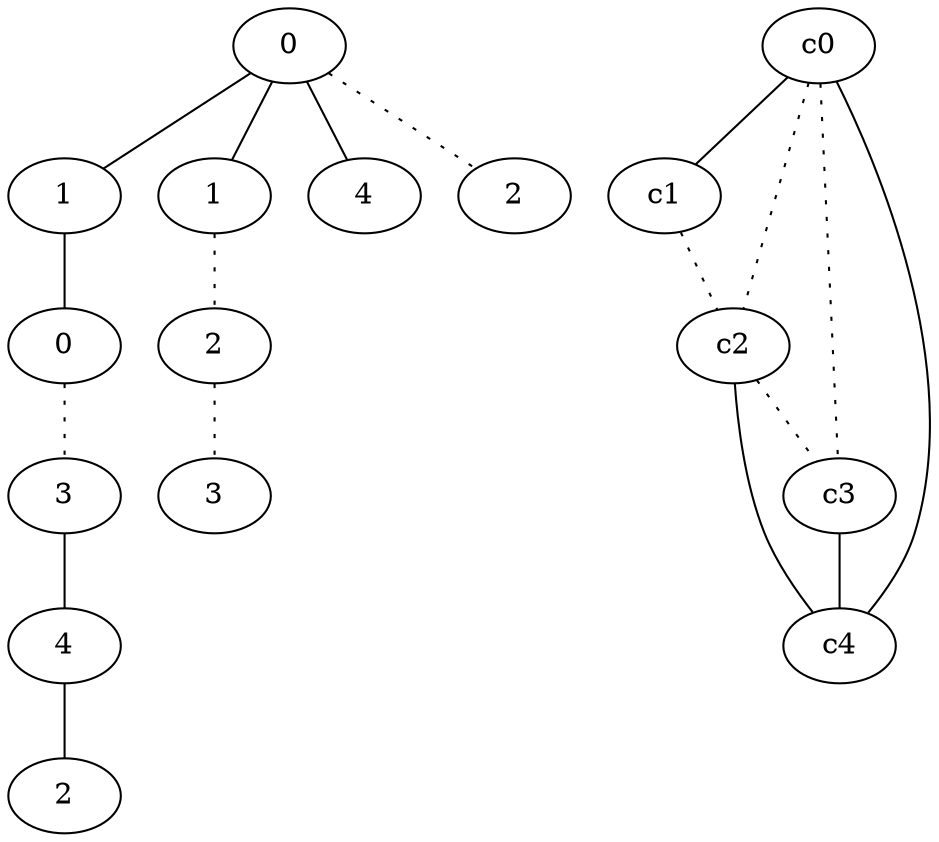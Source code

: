 graph {
a0[label=0];
a1[label=1];
a2[label=0];
a3[label=3];
a4[label=4];
a5[label=2];
a6[label=1];
a7[label=2];
a8[label=3];
a9[label=4];
a10[label=2];
a0 -- a1;
a0 -- a6;
a0 -- a9;
a0 -- a10 [style=dotted];
a1 -- a2;
a2 -- a3 [style=dotted];
a3 -- a4;
a4 -- a5;
a6 -- a7 [style=dotted];
a7 -- a8 [style=dotted];
c0 -- c1;
c0 -- c2 [style=dotted];
c0 -- c3 [style=dotted];
c0 -- c4;
c1 -- c2 [style=dotted];
c2 -- c3 [style=dotted];
c2 -- c4;
c3 -- c4;
}
